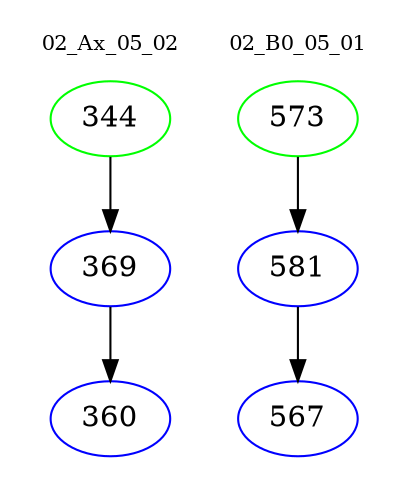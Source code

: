 digraph{
subgraph cluster_0 {
color = white
label = "02_Ax_05_02";
fontsize=10;
T0_344 [label="344", color="green"]
T0_344 -> T0_369 [color="black"]
T0_369 [label="369", color="blue"]
T0_369 -> T0_360 [color="black"]
T0_360 [label="360", color="blue"]
}
subgraph cluster_1 {
color = white
label = "02_B0_05_01";
fontsize=10;
T1_573 [label="573", color="green"]
T1_573 -> T1_581 [color="black"]
T1_581 [label="581", color="blue"]
T1_581 -> T1_567 [color="black"]
T1_567 [label="567", color="blue"]
}
}
